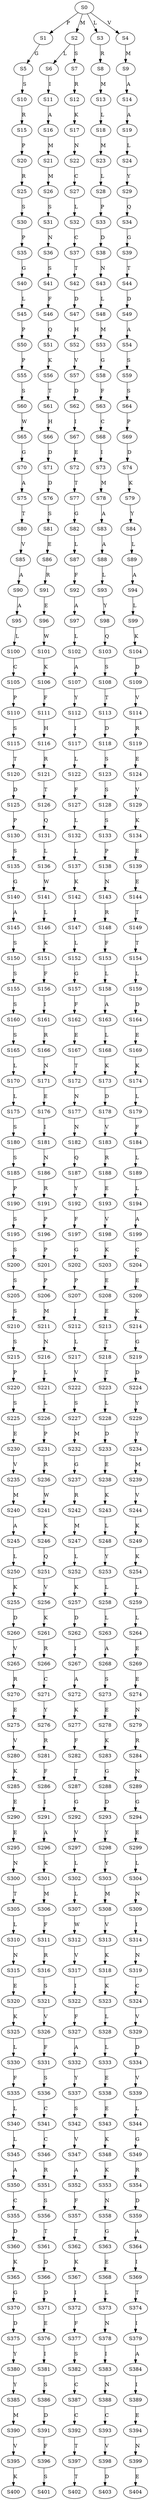 strict digraph  {
	S0 -> S1 [ label = P ];
	S0 -> S2 [ label = M ];
	S0 -> S3 [ label = L ];
	S0 -> S4 [ label = V ];
	S1 -> S5 [ label = G ];
	S2 -> S6 [ label = L ];
	S2 -> S7 [ label = S ];
	S3 -> S8 [ label = R ];
	S4 -> S9 [ label = M ];
	S5 -> S10 [ label = S ];
	S6 -> S11 [ label = I ];
	S7 -> S12 [ label = R ];
	S8 -> S13 [ label = M ];
	S9 -> S14 [ label = A ];
	S10 -> S15 [ label = R ];
	S11 -> S16 [ label = A ];
	S12 -> S17 [ label = K ];
	S13 -> S18 [ label = L ];
	S14 -> S19 [ label = A ];
	S15 -> S20 [ label = P ];
	S16 -> S21 [ label = M ];
	S17 -> S22 [ label = N ];
	S18 -> S23 [ label = M ];
	S19 -> S24 [ label = L ];
	S20 -> S25 [ label = R ];
	S21 -> S26 [ label = M ];
	S22 -> S27 [ label = C ];
	S23 -> S28 [ label = L ];
	S24 -> S29 [ label = Y ];
	S25 -> S30 [ label = S ];
	S26 -> S31 [ label = S ];
	S27 -> S32 [ label = L ];
	S28 -> S33 [ label = P ];
	S29 -> S34 [ label = Q ];
	S30 -> S35 [ label = P ];
	S31 -> S36 [ label = N ];
	S32 -> S37 [ label = C ];
	S33 -> S38 [ label = D ];
	S34 -> S39 [ label = G ];
	S35 -> S40 [ label = G ];
	S36 -> S41 [ label = S ];
	S37 -> S42 [ label = T ];
	S38 -> S43 [ label = N ];
	S39 -> S44 [ label = T ];
	S40 -> S45 [ label = L ];
	S41 -> S46 [ label = F ];
	S42 -> S47 [ label = D ];
	S43 -> S48 [ label = L ];
	S44 -> S49 [ label = D ];
	S45 -> S50 [ label = P ];
	S46 -> S51 [ label = Q ];
	S47 -> S52 [ label = H ];
	S48 -> S53 [ label = M ];
	S49 -> S54 [ label = A ];
	S50 -> S55 [ label = P ];
	S51 -> S56 [ label = K ];
	S52 -> S57 [ label = V ];
	S53 -> S58 [ label = G ];
	S54 -> S59 [ label = S ];
	S55 -> S60 [ label = S ];
	S56 -> S61 [ label = T ];
	S57 -> S62 [ label = D ];
	S58 -> S63 [ label = F ];
	S59 -> S64 [ label = S ];
	S60 -> S65 [ label = W ];
	S61 -> S66 [ label = H ];
	S62 -> S67 [ label = I ];
	S63 -> S68 [ label = C ];
	S64 -> S69 [ label = P ];
	S65 -> S70 [ label = G ];
	S66 -> S71 [ label = D ];
	S67 -> S72 [ label = E ];
	S68 -> S73 [ label = I ];
	S69 -> S74 [ label = D ];
	S70 -> S75 [ label = A ];
	S71 -> S76 [ label = D ];
	S72 -> S77 [ label = T ];
	S73 -> S78 [ label = M ];
	S74 -> S79 [ label = K ];
	S75 -> S80 [ label = T ];
	S76 -> S81 [ label = S ];
	S77 -> S82 [ label = G ];
	S78 -> S83 [ label = A ];
	S79 -> S84 [ label = Y ];
	S80 -> S85 [ label = V ];
	S81 -> S86 [ label = E ];
	S82 -> S87 [ label = L ];
	S83 -> S88 [ label = A ];
	S84 -> S89 [ label = L ];
	S85 -> S90 [ label = A ];
	S86 -> S91 [ label = R ];
	S87 -> S92 [ label = F ];
	S88 -> S93 [ label = L ];
	S89 -> S94 [ label = A ];
	S90 -> S95 [ label = A ];
	S91 -> S96 [ label = E ];
	S92 -> S97 [ label = A ];
	S93 -> S98 [ label = Y ];
	S94 -> S99 [ label = L ];
	S95 -> S100 [ label = L ];
	S96 -> S101 [ label = W ];
	S97 -> S102 [ label = L ];
	S98 -> S103 [ label = Q ];
	S99 -> S104 [ label = K ];
	S100 -> S105 [ label = C ];
	S101 -> S106 [ label = K ];
	S102 -> S107 [ label = A ];
	S103 -> S108 [ label = S ];
	S104 -> S109 [ label = D ];
	S105 -> S110 [ label = P ];
	S106 -> S111 [ label = F ];
	S107 -> S112 [ label = Y ];
	S108 -> S113 [ label = T ];
	S109 -> S114 [ label = V ];
	S110 -> S115 [ label = S ];
	S111 -> S116 [ label = H ];
	S112 -> S117 [ label = I ];
	S113 -> S118 [ label = D ];
	S114 -> S119 [ label = R ];
	S115 -> S120 [ label = T ];
	S116 -> S121 [ label = R ];
	S117 -> S122 [ label = L ];
	S118 -> S123 [ label = S ];
	S119 -> S124 [ label = E ];
	S120 -> S125 [ label = D ];
	S121 -> S126 [ label = T ];
	S122 -> S127 [ label = F ];
	S123 -> S128 [ label = S ];
	S124 -> S129 [ label = V ];
	S125 -> S130 [ label = P ];
	S126 -> S131 [ label = Q ];
	S127 -> S132 [ label = L ];
	S128 -> S133 [ label = S ];
	S129 -> S134 [ label = K ];
	S130 -> S135 [ label = S ];
	S131 -> S136 [ label = L ];
	S132 -> S137 [ label = L ];
	S133 -> S138 [ label = P ];
	S134 -> S139 [ label = E ];
	S135 -> S140 [ label = G ];
	S136 -> S141 [ label = W ];
	S137 -> S142 [ label = K ];
	S138 -> S143 [ label = N ];
	S139 -> S144 [ label = E ];
	S140 -> S145 [ label = A ];
	S141 -> S146 [ label = L ];
	S142 -> S147 [ label = I ];
	S143 -> S148 [ label = R ];
	S144 -> S149 [ label = T ];
	S145 -> S150 [ label = S ];
	S146 -> S151 [ label = K ];
	S147 -> S152 [ label = L ];
	S148 -> S153 [ label = F ];
	S149 -> S154 [ label = T ];
	S150 -> S155 [ label = S ];
	S151 -> S156 [ label = F ];
	S152 -> S157 [ label = G ];
	S153 -> S158 [ label = L ];
	S154 -> S159 [ label = L ];
	S155 -> S160 [ label = S ];
	S156 -> S161 [ label = I ];
	S157 -> S162 [ label = F ];
	S158 -> S163 [ label = A ];
	S159 -> S164 [ label = D ];
	S160 -> S165 [ label = S ];
	S161 -> S166 [ label = R ];
	S162 -> S167 [ label = E ];
	S163 -> S168 [ label = L ];
	S164 -> S169 [ label = E ];
	S165 -> S170 [ label = L ];
	S166 -> S171 [ label = N ];
	S167 -> S172 [ label = T ];
	S168 -> S173 [ label = K ];
	S169 -> S174 [ label = K ];
	S170 -> S175 [ label = L ];
	S171 -> S176 [ label = E ];
	S172 -> S177 [ label = N ];
	S173 -> S178 [ label = D ];
	S174 -> S179 [ label = L ];
	S175 -> S180 [ label = S ];
	S176 -> S181 [ label = I ];
	S177 -> S182 [ label = N ];
	S178 -> S183 [ label = V ];
	S179 -> S184 [ label = F ];
	S180 -> S185 [ label = S ];
	S181 -> S186 [ label = N ];
	S182 -> S187 [ label = Q ];
	S183 -> S188 [ label = R ];
	S184 -> S189 [ label = L ];
	S185 -> S190 [ label = P ];
	S186 -> S191 [ label = R ];
	S187 -> S192 [ label = Y ];
	S188 -> S193 [ label = E ];
	S189 -> S194 [ label = L ];
	S190 -> S195 [ label = S ];
	S191 -> S196 [ label = P ];
	S192 -> S197 [ label = F ];
	S193 -> S198 [ label = V ];
	S194 -> S199 [ label = A ];
	S195 -> S200 [ label = S ];
	S196 -> S201 [ label = P ];
	S197 -> S202 [ label = G ];
	S198 -> S203 [ label = K ];
	S199 -> S204 [ label = C ];
	S200 -> S205 [ label = S ];
	S201 -> S206 [ label = P ];
	S202 -> S207 [ label = P ];
	S203 -> S208 [ label = E ];
	S204 -> S209 [ label = E ];
	S205 -> S210 [ label = S ];
	S206 -> S211 [ label = M ];
	S207 -> S212 [ label = I ];
	S208 -> S213 [ label = E ];
	S209 -> S214 [ label = K ];
	S210 -> S215 [ label = S ];
	S211 -> S216 [ label = N ];
	S212 -> S217 [ label = L ];
	S213 -> S218 [ label = T ];
	S214 -> S219 [ label = G ];
	S215 -> S220 [ label = P ];
	S216 -> S221 [ label = L ];
	S217 -> S222 [ label = V ];
	S218 -> S223 [ label = T ];
	S219 -> S224 [ label = D ];
	S220 -> S225 [ label = S ];
	S221 -> S226 [ label = L ];
	S222 -> S227 [ label = S ];
	S223 -> S228 [ label = L ];
	S224 -> S229 [ label = Y ];
	S225 -> S230 [ label = E ];
	S226 -> S231 [ label = P ];
	S227 -> S232 [ label = M ];
	S228 -> S233 [ label = D ];
	S229 -> S234 [ label = Y ];
	S230 -> S235 [ label = V ];
	S231 -> S236 [ label = R ];
	S232 -> S237 [ label = G ];
	S233 -> S238 [ label = E ];
	S234 -> S239 [ label = M ];
	S235 -> S240 [ label = M ];
	S236 -> S241 [ label = W ];
	S237 -> S242 [ label = R ];
	S238 -> S243 [ label = K ];
	S239 -> S244 [ label = V ];
	S240 -> S245 [ label = A ];
	S241 -> S246 [ label = K ];
	S242 -> S247 [ label = M ];
	S243 -> S248 [ label = L ];
	S244 -> S249 [ label = K ];
	S245 -> S250 [ label = L ];
	S246 -> S251 [ label = Q ];
	S247 -> S252 [ label = L ];
	S248 -> S253 [ label = Y ];
	S249 -> S254 [ label = K ];
	S250 -> S255 [ label = K ];
	S251 -> S256 [ label = V ];
	S252 -> S257 [ label = K ];
	S253 -> S258 [ label = L ];
	S254 -> S259 [ label = L ];
	S255 -> S260 [ label = D ];
	S256 -> S261 [ label = K ];
	S257 -> S262 [ label = D ];
	S258 -> S263 [ label = L ];
	S259 -> S264 [ label = L ];
	S260 -> S265 [ label = V ];
	S261 -> S266 [ label = R ];
	S262 -> S267 [ label = I ];
	S263 -> S268 [ label = A ];
	S264 -> S269 [ label = E ];
	S265 -> S270 [ label = R ];
	S266 -> S271 [ label = C ];
	S267 -> S272 [ label = A ];
	S268 -> S273 [ label = S ];
	S269 -> S274 [ label = E ];
	S270 -> S275 [ label = E ];
	S271 -> S276 [ label = Y ];
	S272 -> S277 [ label = K ];
	S273 -> S278 [ label = E ];
	S274 -> S279 [ label = N ];
	S275 -> S280 [ label = V ];
	S276 -> S281 [ label = R ];
	S277 -> S282 [ label = F ];
	S278 -> S283 [ label = K ];
	S279 -> S284 [ label = R ];
	S280 -> S285 [ label = K ];
	S281 -> S286 [ label = F ];
	S282 -> S287 [ label = T ];
	S283 -> S288 [ label = G ];
	S284 -> S289 [ label = N ];
	S285 -> S290 [ label = E ];
	S286 -> S291 [ label = I ];
	S287 -> S292 [ label = G ];
	S288 -> S293 [ label = D ];
	S289 -> S294 [ label = G ];
	S290 -> S295 [ label = E ];
	S291 -> S296 [ label = A ];
	S292 -> S297 [ label = V ];
	S293 -> S298 [ label = Y ];
	S294 -> S299 [ label = E ];
	S295 -> S300 [ label = N ];
	S296 -> S301 [ label = K ];
	S297 -> S302 [ label = L ];
	S298 -> S303 [ label = Y ];
	S299 -> S304 [ label = L ];
	S300 -> S305 [ label = T ];
	S301 -> S306 [ label = M ];
	S302 -> S307 [ label = L ];
	S303 -> S308 [ label = M ];
	S304 -> S309 [ label = N ];
	S305 -> S310 [ label = L ];
	S306 -> S311 [ label = F ];
	S307 -> S312 [ label = W ];
	S308 -> S313 [ label = V ];
	S309 -> S314 [ label = I ];
	S310 -> S315 [ label = N ];
	S311 -> S316 [ label = R ];
	S312 -> S317 [ label = V ];
	S313 -> S318 [ label = K ];
	S314 -> S319 [ label = N ];
	S315 -> S320 [ label = E ];
	S316 -> S321 [ label = S ];
	S317 -> S322 [ label = I ];
	S318 -> S323 [ label = K ];
	S319 -> S324 [ label = C ];
	S320 -> S325 [ label = K ];
	S321 -> S326 [ label = V ];
	S322 -> S327 [ label = F ];
	S323 -> S328 [ label = L ];
	S324 -> S329 [ label = V ];
	S325 -> S330 [ label = L ];
	S326 -> S331 [ label = F ];
	S327 -> S332 [ label = A ];
	S328 -> S333 [ label = L ];
	S329 -> S334 [ label = D ];
	S330 -> S335 [ label = F ];
	S331 -> S336 [ label = S ];
	S332 -> S337 [ label = Y ];
	S333 -> S338 [ label = E ];
	S334 -> S339 [ label = V ];
	S335 -> S340 [ label = L ];
	S336 -> S341 [ label = C ];
	S337 -> S342 [ label = S ];
	S338 -> S343 [ label = E ];
	S339 -> S344 [ label = L ];
	S340 -> S345 [ label = L ];
	S341 -> S346 [ label = C ];
	S342 -> S347 [ label = V ];
	S343 -> S348 [ label = K ];
	S344 -> S349 [ label = G ];
	S345 -> S350 [ label = A ];
	S346 -> S351 [ label = R ];
	S347 -> S352 [ label = A ];
	S348 -> S353 [ label = K ];
	S349 -> S354 [ label = R ];
	S350 -> S355 [ label = C ];
	S351 -> S356 [ label = S ];
	S352 -> S357 [ label = F ];
	S353 -> S358 [ label = N ];
	S354 -> S359 [ label = D ];
	S355 -> S360 [ label = D ];
	S356 -> S361 [ label = T ];
	S357 -> S362 [ label = T ];
	S358 -> S363 [ label = G ];
	S359 -> S364 [ label = A ];
	S360 -> S365 [ label = K ];
	S361 -> S366 [ label = D ];
	S362 -> S367 [ label = K ];
	S363 -> S368 [ label = E ];
	S364 -> S369 [ label = I ];
	S365 -> S370 [ label = G ];
	S366 -> S371 [ label = D ];
	S367 -> S372 [ label = I ];
	S368 -> S373 [ label = L ];
	S369 -> S374 [ label = T ];
	S370 -> S375 [ label = D ];
	S371 -> S376 [ label = E ];
	S372 -> S377 [ label = F ];
	S373 -> S378 [ label = N ];
	S374 -> S379 [ label = I ];
	S375 -> S380 [ label = Y ];
	S376 -> S381 [ label = I ];
	S377 -> S382 [ label = S ];
	S378 -> S383 [ label = I ];
	S379 -> S384 [ label = A ];
	S380 -> S385 [ label = Y ];
	S381 -> S386 [ label = S ];
	S382 -> S387 [ label = C ];
	S383 -> S388 [ label = N ];
	S384 -> S389 [ label = I ];
	S385 -> S390 [ label = M ];
	S386 -> S391 [ label = D ];
	S387 -> S392 [ label = C ];
	S388 -> S393 [ label = C ];
	S389 -> S394 [ label = E ];
	S390 -> S395 [ label = V ];
	S391 -> S396 [ label = F ];
	S392 -> S397 [ label = T ];
	S393 -> S398 [ label = V ];
	S394 -> S399 [ label = N ];
	S395 -> S400 [ label = K ];
	S396 -> S401 [ label = S ];
	S397 -> S402 [ label = T ];
	S398 -> S403 [ label = D ];
	S399 -> S404 [ label = E ];
}
